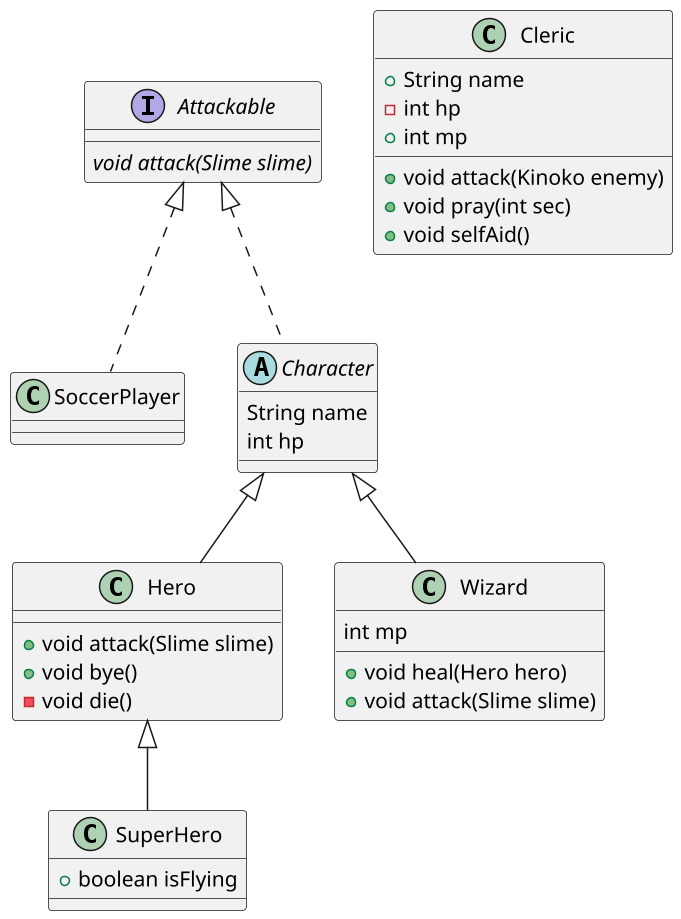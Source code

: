 @startuml
'https://plantuml.com/class-diagram

scale 1.5

class SuperHero extends Hero {
    + boolean isFlying
}

interface Attackable {
    {abstract} void attack(Slime slime)
}

class SoccerPlayer implements Attackable {
}

abstract class Character implements Attackable {
    String name
    int hp
}

class Wizard extends Character {
    int mp
    + void heal(Hero hero)
    + void attack(Slime slime)
}

class Hero extends Character {
    + void attack(Slime slime)
    + void bye()
    - void die()
}

class Cleric {
    + String name
    - int hp
    + int mp

    + void attack(Kinoko enemy)
    + void pray(int sec)
    + void selfAid()
}

@enduml